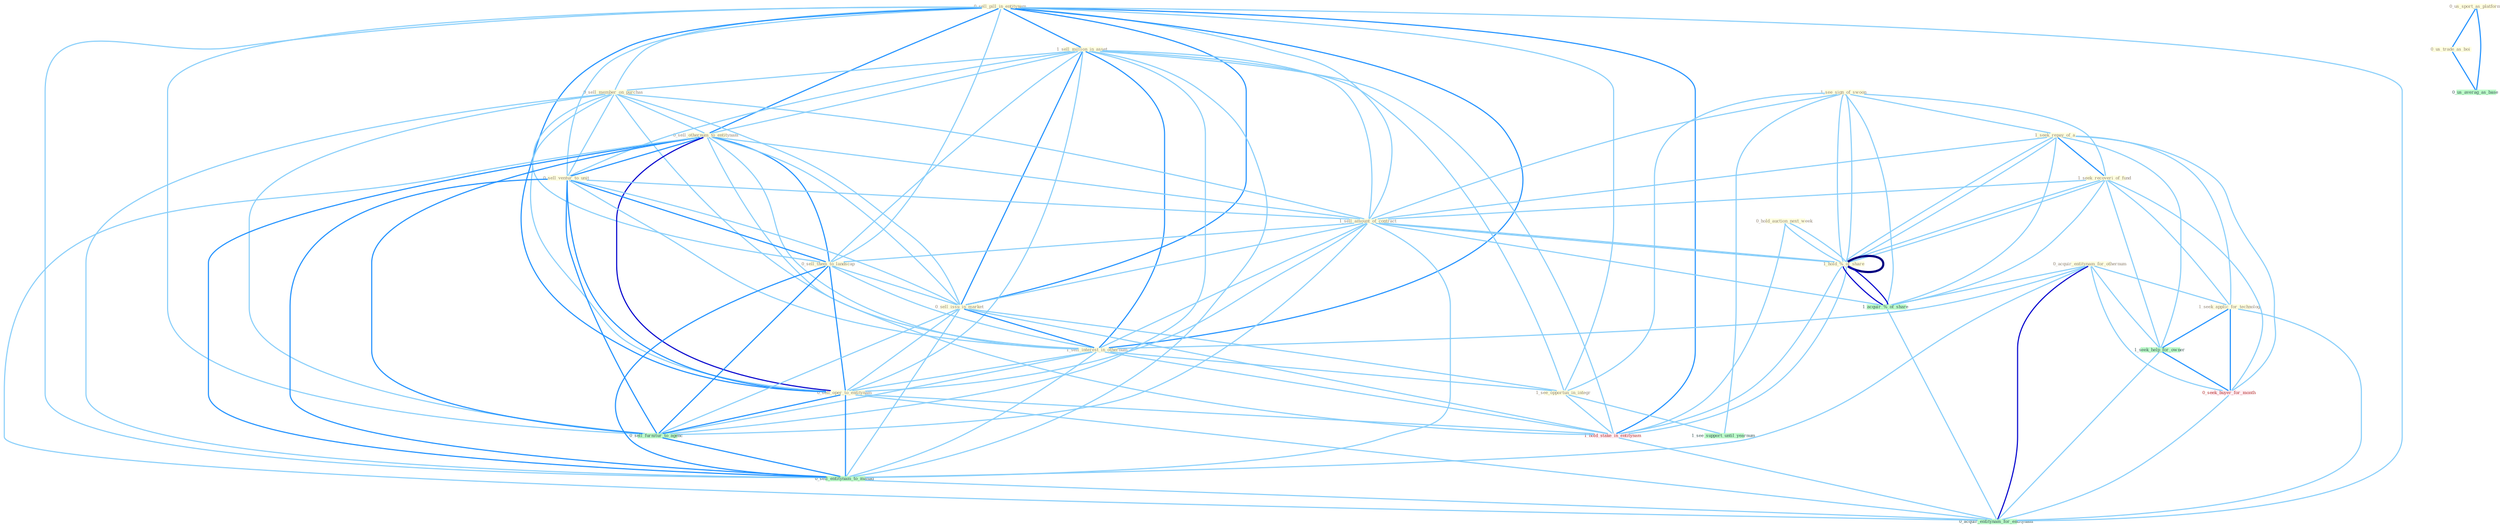 Graph G{ 
    node
    [shape=polygon,style=filled,width=.5,height=.06,color="#BDFCC9",fixedsize=true,fontsize=4,
    fontcolor="#2f4f4f"];
    {node
    [color="#ffffe0", fontcolor="#8b7d6b"] "0_sell_pill_in_entitynam " "1_see_sign_of_swoon " "1_seek_repay_of_a " "0_acquir_entitynam_for_othernum " "1_sell_million_in_asset " "0_us_sport_as_platform " "0_sell_member_on_purchas " "1_seek_recoveri_of_fund " "0_sell_othernum_to_entitynam " "0_sell_ventur_to_unit " "1_sell_amount_of_contract " "0_us_trade_as_boi " "0_sell_them_to_landscap " "1_seek_applic_for_technolog " "0_sell_issu_in_market " "0_hold_auction_next_week " "1_sell_interest_in_othernum " "0_sell_oper_to_entitynam " "1_hold_%_of_share " "1_see_opportun_in_integr "}
{node [color="#fff0f5", fontcolor="#b22222"] "1_hold_stake_in_entitynam " "0_seek_buyer_for_month "}
edge [color="#B0E2FF"];

	"0_sell_pill_in_entitynam " -- "1_sell_million_in_asset " [w="2", color="#1e90ff" , len=0.8];
	"0_sell_pill_in_entitynam " -- "0_sell_member_on_purchas " [w="1", color="#87cefa" ];
	"0_sell_pill_in_entitynam " -- "0_sell_othernum_to_entitynam " [w="2", color="#1e90ff" , len=0.8];
	"0_sell_pill_in_entitynam " -- "0_sell_ventur_to_unit " [w="1", color="#87cefa" ];
	"0_sell_pill_in_entitynam " -- "1_sell_amount_of_contract " [w="1", color="#87cefa" ];
	"0_sell_pill_in_entitynam " -- "0_sell_them_to_landscap " [w="1", color="#87cefa" ];
	"0_sell_pill_in_entitynam " -- "0_sell_issu_in_market " [w="2", color="#1e90ff" , len=0.8];
	"0_sell_pill_in_entitynam " -- "1_sell_interest_in_othernum " [w="2", color="#1e90ff" , len=0.8];
	"0_sell_pill_in_entitynam " -- "0_sell_oper_to_entitynam " [w="2", color="#1e90ff" , len=0.8];
	"0_sell_pill_in_entitynam " -- "1_see_opportun_in_integr " [w="1", color="#87cefa" ];
	"0_sell_pill_in_entitynam " -- "1_hold_stake_in_entitynam " [w="2", color="#1e90ff" , len=0.8];
	"0_sell_pill_in_entitynam " -- "0_sell_furnitur_to_agenc " [w="1", color="#87cefa" ];
	"0_sell_pill_in_entitynam " -- "0_sell_entitynam_to_manag " [w="1", color="#87cefa" ];
	"0_sell_pill_in_entitynam " -- "0_acquir_entitynam_for_entitynam " [w="1", color="#87cefa" ];
	"1_see_sign_of_swoon " -- "1_seek_repay_of_a " [w="1", color="#87cefa" ];
	"1_see_sign_of_swoon " -- "1_seek_recoveri_of_fund " [w="1", color="#87cefa" ];
	"1_see_sign_of_swoon " -- "1_sell_amount_of_contract " [w="1", color="#87cefa" ];
	"1_see_sign_of_swoon " -- "1_hold_%_of_share " [w="1", color="#87cefa" ];
	"1_see_sign_of_swoon " -- "1_see_opportun_in_integr " [w="1", color="#87cefa" ];
	"1_see_sign_of_swoon " -- "1_hold_%_of_share " [w="1", color="#87cefa" ];
	"1_see_sign_of_swoon " -- "1_acquir_%_of_share " [w="1", color="#87cefa" ];
	"1_see_sign_of_swoon " -- "1_see_support_until_yearnum " [w="1", color="#87cefa" ];
	"1_seek_repay_of_a " -- "1_seek_recoveri_of_fund " [w="2", color="#1e90ff" , len=0.8];
	"1_seek_repay_of_a " -- "1_sell_amount_of_contract " [w="1", color="#87cefa" ];
	"1_seek_repay_of_a " -- "1_seek_applic_for_technolog " [w="1", color="#87cefa" ];
	"1_seek_repay_of_a " -- "1_hold_%_of_share " [w="1", color="#87cefa" ];
	"1_seek_repay_of_a " -- "1_hold_%_of_share " [w="1", color="#87cefa" ];
	"1_seek_repay_of_a " -- "1_seek_help_for_owner " [w="1", color="#87cefa" ];
	"1_seek_repay_of_a " -- "0_seek_buyer_for_month " [w="1", color="#87cefa" ];
	"1_seek_repay_of_a " -- "1_acquir_%_of_share " [w="1", color="#87cefa" ];
	"0_acquir_entitynam_for_othernum " -- "1_seek_applic_for_technolog " [w="1", color="#87cefa" ];
	"0_acquir_entitynam_for_othernum " -- "1_sell_interest_in_othernum " [w="1", color="#87cefa" ];
	"0_acquir_entitynam_for_othernum " -- "1_seek_help_for_owner " [w="1", color="#87cefa" ];
	"0_acquir_entitynam_for_othernum " -- "0_seek_buyer_for_month " [w="1", color="#87cefa" ];
	"0_acquir_entitynam_for_othernum " -- "1_acquir_%_of_share " [w="1", color="#87cefa" ];
	"0_acquir_entitynam_for_othernum " -- "0_sell_entitynam_to_manag " [w="1", color="#87cefa" ];
	"0_acquir_entitynam_for_othernum " -- "0_acquir_entitynam_for_entitynam " [w="3", color="#0000cd" , len=0.6];
	"1_sell_million_in_asset " -- "0_sell_member_on_purchas " [w="1", color="#87cefa" ];
	"1_sell_million_in_asset " -- "0_sell_othernum_to_entitynam " [w="1", color="#87cefa" ];
	"1_sell_million_in_asset " -- "0_sell_ventur_to_unit " [w="1", color="#87cefa" ];
	"1_sell_million_in_asset " -- "1_sell_amount_of_contract " [w="1", color="#87cefa" ];
	"1_sell_million_in_asset " -- "0_sell_them_to_landscap " [w="1", color="#87cefa" ];
	"1_sell_million_in_asset " -- "0_sell_issu_in_market " [w="2", color="#1e90ff" , len=0.8];
	"1_sell_million_in_asset " -- "1_sell_interest_in_othernum " [w="2", color="#1e90ff" , len=0.8];
	"1_sell_million_in_asset " -- "0_sell_oper_to_entitynam " [w="1", color="#87cefa" ];
	"1_sell_million_in_asset " -- "1_see_opportun_in_integr " [w="1", color="#87cefa" ];
	"1_sell_million_in_asset " -- "1_hold_stake_in_entitynam " [w="1", color="#87cefa" ];
	"1_sell_million_in_asset " -- "0_sell_furnitur_to_agenc " [w="1", color="#87cefa" ];
	"1_sell_million_in_asset " -- "0_sell_entitynam_to_manag " [w="1", color="#87cefa" ];
	"0_us_sport_as_platform " -- "0_us_trade_as_boi " [w="2", color="#1e90ff" , len=0.8];
	"0_us_sport_as_platform " -- "0_us_averag_as_base " [w="2", color="#1e90ff" , len=0.8];
	"0_sell_member_on_purchas " -- "0_sell_othernum_to_entitynam " [w="1", color="#87cefa" ];
	"0_sell_member_on_purchas " -- "0_sell_ventur_to_unit " [w="1", color="#87cefa" ];
	"0_sell_member_on_purchas " -- "1_sell_amount_of_contract " [w="1", color="#87cefa" ];
	"0_sell_member_on_purchas " -- "0_sell_them_to_landscap " [w="1", color="#87cefa" ];
	"0_sell_member_on_purchas " -- "0_sell_issu_in_market " [w="1", color="#87cefa" ];
	"0_sell_member_on_purchas " -- "1_sell_interest_in_othernum " [w="1", color="#87cefa" ];
	"0_sell_member_on_purchas " -- "0_sell_oper_to_entitynam " [w="1", color="#87cefa" ];
	"0_sell_member_on_purchas " -- "0_sell_furnitur_to_agenc " [w="1", color="#87cefa" ];
	"0_sell_member_on_purchas " -- "0_sell_entitynam_to_manag " [w="1", color="#87cefa" ];
	"1_seek_recoveri_of_fund " -- "1_sell_amount_of_contract " [w="1", color="#87cefa" ];
	"1_seek_recoveri_of_fund " -- "1_seek_applic_for_technolog " [w="1", color="#87cefa" ];
	"1_seek_recoveri_of_fund " -- "1_hold_%_of_share " [w="1", color="#87cefa" ];
	"1_seek_recoveri_of_fund " -- "1_hold_%_of_share " [w="1", color="#87cefa" ];
	"1_seek_recoveri_of_fund " -- "1_seek_help_for_owner " [w="1", color="#87cefa" ];
	"1_seek_recoveri_of_fund " -- "0_seek_buyer_for_month " [w="1", color="#87cefa" ];
	"1_seek_recoveri_of_fund " -- "1_acquir_%_of_share " [w="1", color="#87cefa" ];
	"0_sell_othernum_to_entitynam " -- "0_sell_ventur_to_unit " [w="2", color="#1e90ff" , len=0.8];
	"0_sell_othernum_to_entitynam " -- "1_sell_amount_of_contract " [w="1", color="#87cefa" ];
	"0_sell_othernum_to_entitynam " -- "0_sell_them_to_landscap " [w="2", color="#1e90ff" , len=0.8];
	"0_sell_othernum_to_entitynam " -- "0_sell_issu_in_market " [w="1", color="#87cefa" ];
	"0_sell_othernum_to_entitynam " -- "1_sell_interest_in_othernum " [w="1", color="#87cefa" ];
	"0_sell_othernum_to_entitynam " -- "0_sell_oper_to_entitynam " [w="3", color="#0000cd" , len=0.6];
	"0_sell_othernum_to_entitynam " -- "1_hold_stake_in_entitynam " [w="1", color="#87cefa" ];
	"0_sell_othernum_to_entitynam " -- "0_sell_furnitur_to_agenc " [w="2", color="#1e90ff" , len=0.8];
	"0_sell_othernum_to_entitynam " -- "0_sell_entitynam_to_manag " [w="2", color="#1e90ff" , len=0.8];
	"0_sell_othernum_to_entitynam " -- "0_acquir_entitynam_for_entitynam " [w="1", color="#87cefa" ];
	"0_sell_ventur_to_unit " -- "1_sell_amount_of_contract " [w="1", color="#87cefa" ];
	"0_sell_ventur_to_unit " -- "0_sell_them_to_landscap " [w="2", color="#1e90ff" , len=0.8];
	"0_sell_ventur_to_unit " -- "0_sell_issu_in_market " [w="1", color="#87cefa" ];
	"0_sell_ventur_to_unit " -- "1_sell_interest_in_othernum " [w="1", color="#87cefa" ];
	"0_sell_ventur_to_unit " -- "0_sell_oper_to_entitynam " [w="2", color="#1e90ff" , len=0.8];
	"0_sell_ventur_to_unit " -- "0_sell_furnitur_to_agenc " [w="2", color="#1e90ff" , len=0.8];
	"0_sell_ventur_to_unit " -- "0_sell_entitynam_to_manag " [w="2", color="#1e90ff" , len=0.8];
	"1_sell_amount_of_contract " -- "0_sell_them_to_landscap " [w="1", color="#87cefa" ];
	"1_sell_amount_of_contract " -- "0_sell_issu_in_market " [w="1", color="#87cefa" ];
	"1_sell_amount_of_contract " -- "1_sell_interest_in_othernum " [w="1", color="#87cefa" ];
	"1_sell_amount_of_contract " -- "0_sell_oper_to_entitynam " [w="1", color="#87cefa" ];
	"1_sell_amount_of_contract " -- "1_hold_%_of_share " [w="1", color="#87cefa" ];
	"1_sell_amount_of_contract " -- "1_hold_%_of_share " [w="1", color="#87cefa" ];
	"1_sell_amount_of_contract " -- "1_acquir_%_of_share " [w="1", color="#87cefa" ];
	"1_sell_amount_of_contract " -- "0_sell_furnitur_to_agenc " [w="1", color="#87cefa" ];
	"1_sell_amount_of_contract " -- "0_sell_entitynam_to_manag " [w="1", color="#87cefa" ];
	"0_us_trade_as_boi " -- "0_us_averag_as_base " [w="2", color="#1e90ff" , len=0.8];
	"0_sell_them_to_landscap " -- "0_sell_issu_in_market " [w="1", color="#87cefa" ];
	"0_sell_them_to_landscap " -- "1_sell_interest_in_othernum " [w="1", color="#87cefa" ];
	"0_sell_them_to_landscap " -- "0_sell_oper_to_entitynam " [w="2", color="#1e90ff" , len=0.8];
	"0_sell_them_to_landscap " -- "0_sell_furnitur_to_agenc " [w="2", color="#1e90ff" , len=0.8];
	"0_sell_them_to_landscap " -- "0_sell_entitynam_to_manag " [w="2", color="#1e90ff" , len=0.8];
	"1_seek_applic_for_technolog " -- "1_seek_help_for_owner " [w="2", color="#1e90ff" , len=0.8];
	"1_seek_applic_for_technolog " -- "0_seek_buyer_for_month " [w="2", color="#1e90ff" , len=0.8];
	"1_seek_applic_for_technolog " -- "0_acquir_entitynam_for_entitynam " [w="1", color="#87cefa" ];
	"0_sell_issu_in_market " -- "1_sell_interest_in_othernum " [w="2", color="#1e90ff" , len=0.8];
	"0_sell_issu_in_market " -- "0_sell_oper_to_entitynam " [w="1", color="#87cefa" ];
	"0_sell_issu_in_market " -- "1_see_opportun_in_integr " [w="1", color="#87cefa" ];
	"0_sell_issu_in_market " -- "1_hold_stake_in_entitynam " [w="1", color="#87cefa" ];
	"0_sell_issu_in_market " -- "0_sell_furnitur_to_agenc " [w="1", color="#87cefa" ];
	"0_sell_issu_in_market " -- "0_sell_entitynam_to_manag " [w="1", color="#87cefa" ];
	"0_hold_auction_next_week " -- "1_hold_%_of_share " [w="1", color="#87cefa" ];
	"0_hold_auction_next_week " -- "1_hold_%_of_share " [w="1", color="#87cefa" ];
	"0_hold_auction_next_week " -- "1_hold_stake_in_entitynam " [w="1", color="#87cefa" ];
	"1_sell_interest_in_othernum " -- "0_sell_oper_to_entitynam " [w="1", color="#87cefa" ];
	"1_sell_interest_in_othernum " -- "1_see_opportun_in_integr " [w="1", color="#87cefa" ];
	"1_sell_interest_in_othernum " -- "1_hold_stake_in_entitynam " [w="1", color="#87cefa" ];
	"1_sell_interest_in_othernum " -- "0_sell_furnitur_to_agenc " [w="1", color="#87cefa" ];
	"1_sell_interest_in_othernum " -- "0_sell_entitynam_to_manag " [w="1", color="#87cefa" ];
	"0_sell_oper_to_entitynam " -- "1_hold_stake_in_entitynam " [w="1", color="#87cefa" ];
	"0_sell_oper_to_entitynam " -- "0_sell_furnitur_to_agenc " [w="2", color="#1e90ff" , len=0.8];
	"0_sell_oper_to_entitynam " -- "0_sell_entitynam_to_manag " [w="2", color="#1e90ff" , len=0.8];
	"0_sell_oper_to_entitynam " -- "0_acquir_entitynam_for_entitynam " [w="1", color="#87cefa" ];
	"1_hold_%_of_share " -- "1_hold_%_of_share " [w="4", style=bold, color="#000080", len=0.4];
	"1_hold_%_of_share " -- "1_hold_stake_in_entitynam " [w="1", color="#87cefa" ];
	"1_hold_%_of_share " -- "1_acquir_%_of_share " [w="3", color="#0000cd" , len=0.6];
	"1_see_opportun_in_integr " -- "1_hold_stake_in_entitynam " [w="1", color="#87cefa" ];
	"1_see_opportun_in_integr " -- "1_see_support_until_yearnum " [w="1", color="#87cefa" ];
	"1_hold_%_of_share " -- "1_hold_stake_in_entitynam " [w="1", color="#87cefa" ];
	"1_hold_%_of_share " -- "1_acquir_%_of_share " [w="3", color="#0000cd" , len=0.6];
	"1_hold_stake_in_entitynam " -- "0_acquir_entitynam_for_entitynam " [w="1", color="#87cefa" ];
	"1_seek_help_for_owner " -- "0_seek_buyer_for_month " [w="2", color="#1e90ff" , len=0.8];
	"1_seek_help_for_owner " -- "0_acquir_entitynam_for_entitynam " [w="1", color="#87cefa" ];
	"0_seek_buyer_for_month " -- "0_acquir_entitynam_for_entitynam " [w="1", color="#87cefa" ];
	"1_acquir_%_of_share " -- "0_acquir_entitynam_for_entitynam " [w="1", color="#87cefa" ];
	"0_sell_furnitur_to_agenc " -- "0_sell_entitynam_to_manag " [w="2", color="#1e90ff" , len=0.8];
	"0_sell_entitynam_to_manag " -- "0_acquir_entitynam_for_entitynam " [w="1", color="#87cefa" ];
}